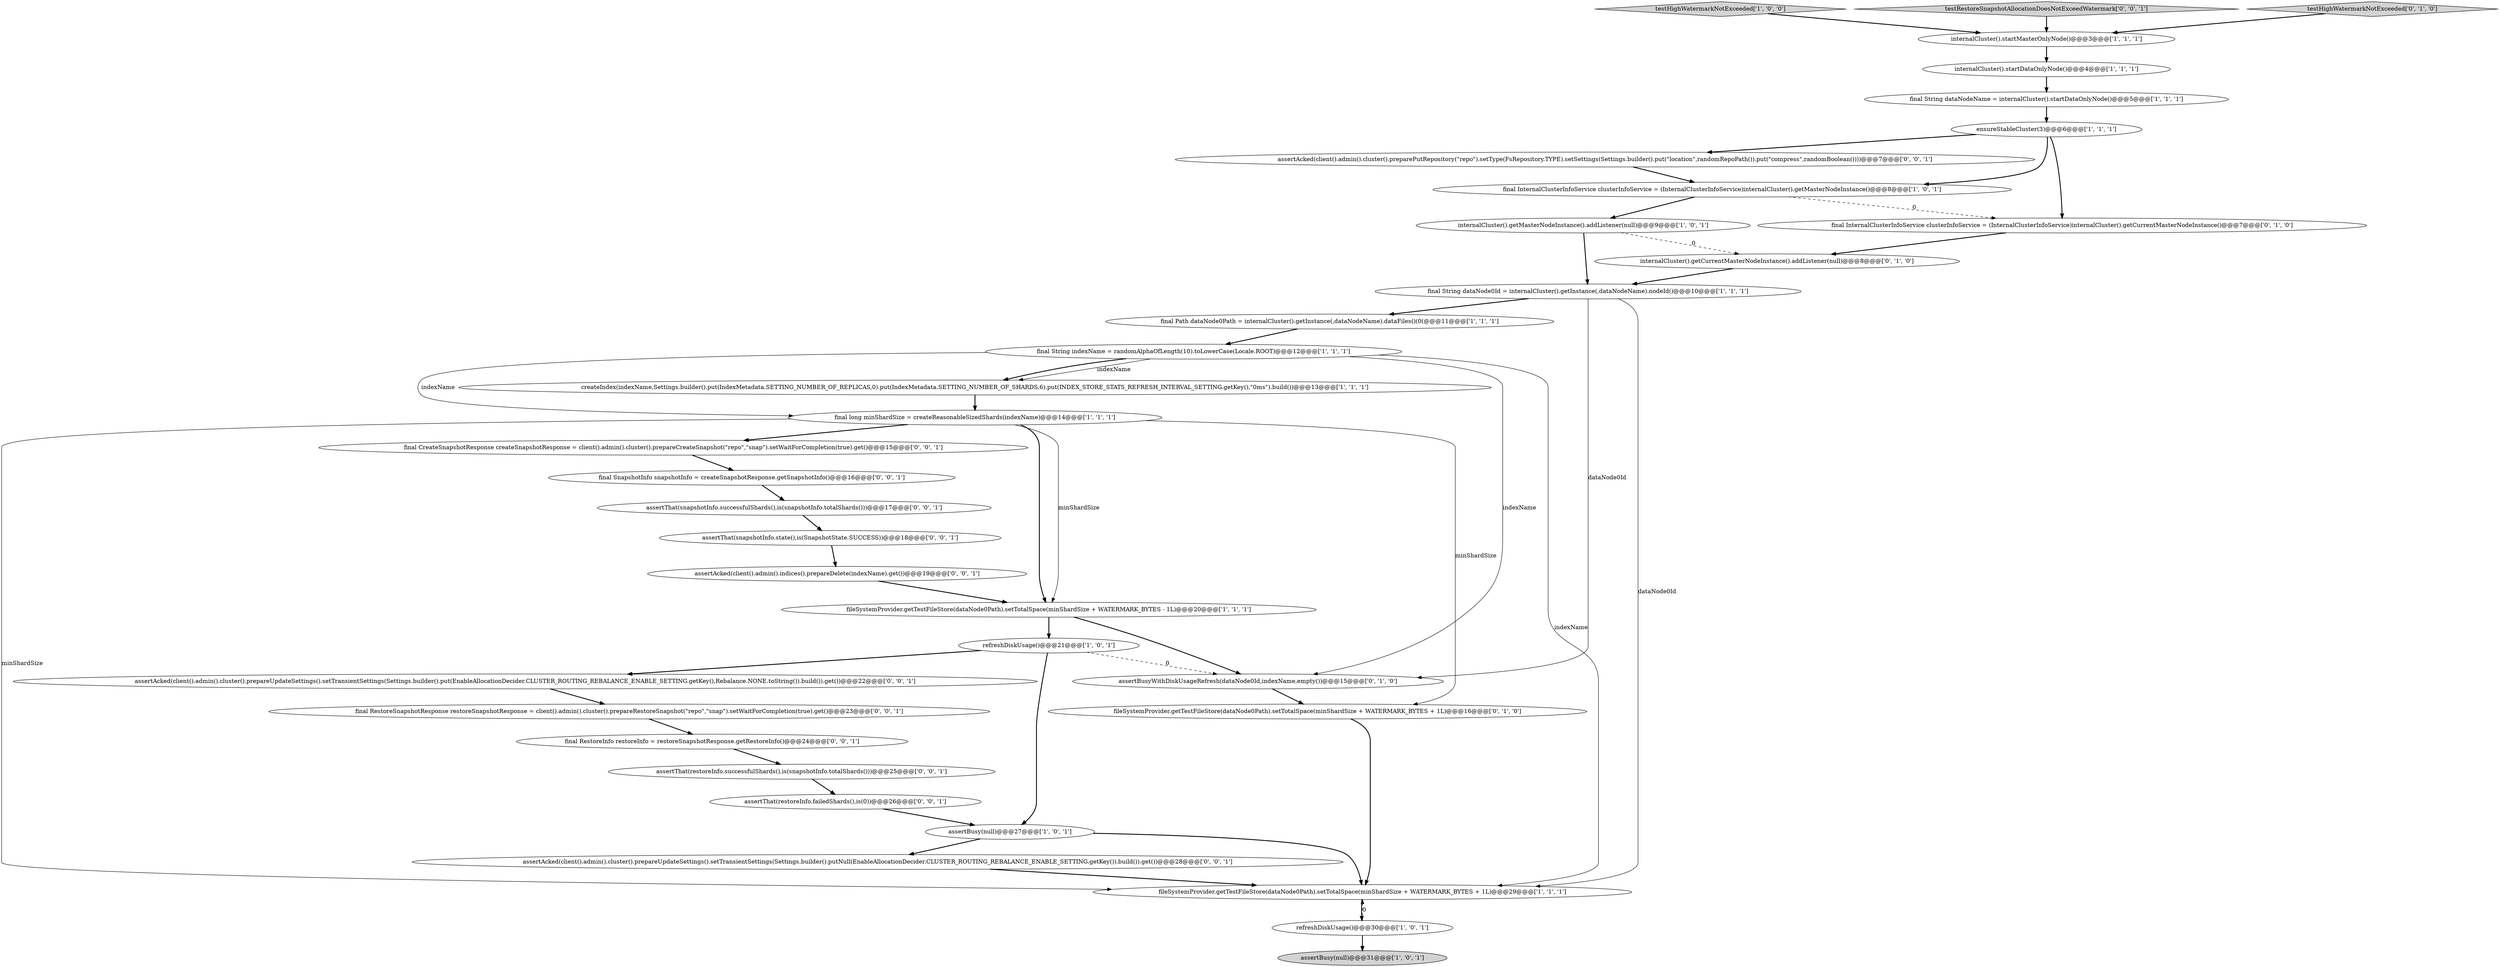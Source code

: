digraph {
32 [style = filled, label = "assertThat(restoreInfo.successfulShards(),is(snapshotInfo.totalShards()))@@@25@@@['0', '0', '1']", fillcolor = white, shape = ellipse image = "AAA0AAABBB3BBB"];
18 [style = filled, label = "assertBusyWithDiskUsageRefresh(dataNode0Id,indexName,empty())@@@15@@@['0', '1', '0']", fillcolor = white, shape = ellipse image = "AAA1AAABBB2BBB"];
27 [style = filled, label = "assertAcked(client().admin().cluster().prepareUpdateSettings().setTransientSettings(Settings.builder().put(EnableAllocationDecider.CLUSTER_ROUTING_REBALANCE_ENABLE_SETTING.getKey(),Rebalance.NONE.toString()).build()).get())@@@22@@@['0', '0', '1']", fillcolor = white, shape = ellipse image = "AAA0AAABBB3BBB"];
35 [style = filled, label = "final SnapshotInfo snapshotInfo = createSnapshotResponse.getSnapshotInfo()@@@16@@@['0', '0', '1']", fillcolor = white, shape = ellipse image = "AAA0AAABBB3BBB"];
1 [style = filled, label = "final String dataNode0Id = internalCluster().getInstance(,dataNodeName).nodeId()@@@10@@@['1', '1', '1']", fillcolor = white, shape = ellipse image = "AAA0AAABBB1BBB"];
6 [style = filled, label = "final long minShardSize = createReasonableSizedShards(indexName)@@@14@@@['1', '1', '1']", fillcolor = white, shape = ellipse image = "AAA0AAABBB1BBB"];
26 [style = filled, label = "assertAcked(client().admin().cluster().preparePutRepository(\"repo\").setType(FsRepository.TYPE).setSettings(Settings.builder().put(\"location\",randomRepoPath()).put(\"compress\",randomBoolean())))@@@7@@@['0', '0', '1']", fillcolor = white, shape = ellipse image = "AAA0AAABBB3BBB"];
30 [style = filled, label = "final RestoreSnapshotResponse restoreSnapshotResponse = client().admin().cluster().prepareRestoreSnapshot(\"repo\",\"snap\").setWaitForCompletion(true).get()@@@23@@@['0', '0', '1']", fillcolor = white, shape = ellipse image = "AAA0AAABBB3BBB"];
10 [style = filled, label = "assertBusy(null)@@@31@@@['1', '0', '1']", fillcolor = lightgray, shape = ellipse image = "AAA0AAABBB1BBB"];
17 [style = filled, label = "refreshDiskUsage()@@@21@@@['1', '0', '1']", fillcolor = white, shape = ellipse image = "AAA0AAABBB1BBB"];
4 [style = filled, label = "internalCluster().startMasterOnlyNode()@@@3@@@['1', '1', '1']", fillcolor = white, shape = ellipse image = "AAA0AAABBB1BBB"];
19 [style = filled, label = "internalCluster().getCurrentMasterNodeInstance().addListener(null)@@@8@@@['0', '1', '0']", fillcolor = white, shape = ellipse image = "AAA1AAABBB2BBB"];
12 [style = filled, label = "assertBusy(null)@@@27@@@['1', '0', '1']", fillcolor = white, shape = ellipse image = "AAA0AAABBB1BBB"];
21 [style = filled, label = "fileSystemProvider.getTestFileStore(dataNode0Path).setTotalSpace(minShardSize + WATERMARK_BYTES + 1L)@@@16@@@['0', '1', '0']", fillcolor = white, shape = ellipse image = "AAA0AAABBB2BBB"];
16 [style = filled, label = "refreshDiskUsage()@@@30@@@['1', '0', '1']", fillcolor = white, shape = ellipse image = "AAA0AAABBB1BBB"];
23 [style = filled, label = "final RestoreInfo restoreInfo = restoreSnapshotResponse.getRestoreInfo()@@@24@@@['0', '0', '1']", fillcolor = white, shape = ellipse image = "AAA0AAABBB3BBB"];
8 [style = filled, label = "testHighWatermarkNotExceeded['1', '0', '0']", fillcolor = lightgray, shape = diamond image = "AAA0AAABBB1BBB"];
24 [style = filled, label = "final CreateSnapshotResponse createSnapshotResponse = client().admin().cluster().prepareCreateSnapshot(\"repo\",\"snap\").setWaitForCompletion(true).get()@@@15@@@['0', '0', '1']", fillcolor = white, shape = ellipse image = "AAA0AAABBB3BBB"];
9 [style = filled, label = "final Path dataNode0Path = internalCluster().getInstance(,dataNodeName).dataFiles()(0(@@@11@@@['1', '1', '1']", fillcolor = white, shape = ellipse image = "AAA0AAABBB1BBB"];
7 [style = filled, label = "fileSystemProvider.getTestFileStore(dataNode0Path).setTotalSpace(minShardSize + WATERMARK_BYTES + 1L)@@@29@@@['1', '1', '1']", fillcolor = white, shape = ellipse image = "AAA0AAABBB1BBB"];
13 [style = filled, label = "internalCluster().getMasterNodeInstance().addListener(null)@@@9@@@['1', '0', '1']", fillcolor = white, shape = ellipse image = "AAA0AAABBB1BBB"];
29 [style = filled, label = "assertThat(snapshotInfo.successfulShards(),is(snapshotInfo.totalShards()))@@@17@@@['0', '0', '1']", fillcolor = white, shape = ellipse image = "AAA0AAABBB3BBB"];
33 [style = filled, label = "testRestoreSnapshotAllocationDoesNotExceedWatermark['0', '0', '1']", fillcolor = lightgray, shape = diamond image = "AAA0AAABBB3BBB"];
22 [style = filled, label = "testHighWatermarkNotExceeded['0', '1', '0']", fillcolor = lightgray, shape = diamond image = "AAA0AAABBB2BBB"];
2 [style = filled, label = "fileSystemProvider.getTestFileStore(dataNode0Path).setTotalSpace(minShardSize + WATERMARK_BYTES - 1L)@@@20@@@['1', '1', '1']", fillcolor = white, shape = ellipse image = "AAA0AAABBB1BBB"];
25 [style = filled, label = "assertThat(restoreInfo.failedShards(),is(0))@@@26@@@['0', '0', '1']", fillcolor = white, shape = ellipse image = "AAA0AAABBB3BBB"];
31 [style = filled, label = "assertThat(snapshotInfo.state(),is(SnapshotState.SUCCESS))@@@18@@@['0', '0', '1']", fillcolor = white, shape = ellipse image = "AAA0AAABBB3BBB"];
3 [style = filled, label = "final String dataNodeName = internalCluster().startDataOnlyNode()@@@5@@@['1', '1', '1']", fillcolor = white, shape = ellipse image = "AAA0AAABBB1BBB"];
34 [style = filled, label = "assertAcked(client().admin().cluster().prepareUpdateSettings().setTransientSettings(Settings.builder().putNull(EnableAllocationDecider.CLUSTER_ROUTING_REBALANCE_ENABLE_SETTING.getKey()).build()).get())@@@28@@@['0', '0', '1']", fillcolor = white, shape = ellipse image = "AAA0AAABBB3BBB"];
15 [style = filled, label = "final String indexName = randomAlphaOfLength(10).toLowerCase(Locale.ROOT)@@@12@@@['1', '1', '1']", fillcolor = white, shape = ellipse image = "AAA0AAABBB1BBB"];
14 [style = filled, label = "createIndex(indexName,Settings.builder().put(IndexMetadata.SETTING_NUMBER_OF_REPLICAS,0).put(IndexMetadata.SETTING_NUMBER_OF_SHARDS,6).put(INDEX_STORE_STATS_REFRESH_INTERVAL_SETTING.getKey(),\"0ms\").build())@@@13@@@['1', '1', '1']", fillcolor = white, shape = ellipse image = "AAA0AAABBB1BBB"];
28 [style = filled, label = "assertAcked(client().admin().indices().prepareDelete(indexName).get())@@@19@@@['0', '0', '1']", fillcolor = white, shape = ellipse image = "AAA0AAABBB3BBB"];
0 [style = filled, label = "ensureStableCluster(3)@@@6@@@['1', '1', '1']", fillcolor = white, shape = ellipse image = "AAA0AAABBB1BBB"];
11 [style = filled, label = "final InternalClusterInfoService clusterInfoService = (InternalClusterInfoService)internalCluster().getMasterNodeInstance()@@@8@@@['1', '0', '1']", fillcolor = white, shape = ellipse image = "AAA0AAABBB1BBB"];
20 [style = filled, label = "final InternalClusterInfoService clusterInfoService = (InternalClusterInfoService)internalCluster().getCurrentMasterNodeInstance()@@@7@@@['0', '1', '0']", fillcolor = white, shape = ellipse image = "AAA1AAABBB2BBB"];
5 [style = filled, label = "internalCluster().startDataOnlyNode()@@@4@@@['1', '1', '1']", fillcolor = white, shape = ellipse image = "AAA0AAABBB1BBB"];
12->7 [style = bold, label=""];
24->35 [style = bold, label=""];
23->32 [style = bold, label=""];
1->9 [style = bold, label=""];
17->27 [style = bold, label=""];
11->20 [style = dashed, label="0"];
33->4 [style = bold, label=""];
8->4 [style = bold, label=""];
19->1 [style = bold, label=""];
15->14 [style = solid, label="indexName"];
34->7 [style = bold, label=""];
4->5 [style = bold, label=""];
7->16 [style = bold, label=""];
9->15 [style = bold, label=""];
6->7 [style = solid, label="minShardSize"];
13->19 [style = dashed, label="0"];
17->12 [style = bold, label=""];
1->7 [style = solid, label="dataNode0Id"];
6->24 [style = bold, label=""];
12->34 [style = bold, label=""];
0->11 [style = bold, label=""];
25->12 [style = bold, label=""];
16->10 [style = bold, label=""];
2->17 [style = bold, label=""];
6->2 [style = bold, label=""];
20->19 [style = bold, label=""];
15->7 [style = solid, label="indexName"];
0->20 [style = bold, label=""];
2->18 [style = bold, label=""];
32->25 [style = bold, label=""];
15->14 [style = bold, label=""];
15->6 [style = solid, label="indexName"];
26->11 [style = bold, label=""];
3->0 [style = bold, label=""];
30->23 [style = bold, label=""];
0->26 [style = bold, label=""];
29->31 [style = bold, label=""];
27->30 [style = bold, label=""];
22->4 [style = bold, label=""];
11->13 [style = bold, label=""];
14->6 [style = bold, label=""];
21->7 [style = bold, label=""];
18->21 [style = bold, label=""];
13->1 [style = bold, label=""];
35->29 [style = bold, label=""];
16->7 [style = dashed, label="0"];
17->18 [style = dashed, label="0"];
5->3 [style = bold, label=""];
1->18 [style = solid, label="dataNode0Id"];
31->28 [style = bold, label=""];
6->21 [style = solid, label="minShardSize"];
28->2 [style = bold, label=""];
15->18 [style = solid, label="indexName"];
6->2 [style = solid, label="minShardSize"];
}
